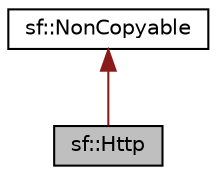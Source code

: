 digraph "sf::Http"
{
  edge [fontname="Helvetica",fontsize="10",labelfontname="Helvetica",labelfontsize="10"];
  node [fontname="Helvetica",fontsize="10",shape=record];
  Node0 [label="sf::Http",height=0.2,width=0.4,color="black", fillcolor="grey75", style="filled", fontcolor="black"];
  Node1 -> Node0 [dir="back",color="firebrick4",fontsize="10",style="solid",fontname="Helvetica"];
  Node1 [label="sf::NonCopyable",height=0.2,width=0.4,color="black", fillcolor="white", style="filled",URL="$classsf_1_1_non_copyable.html",tooltip="Utility class that makes any derived class non-copyable. "];
}
